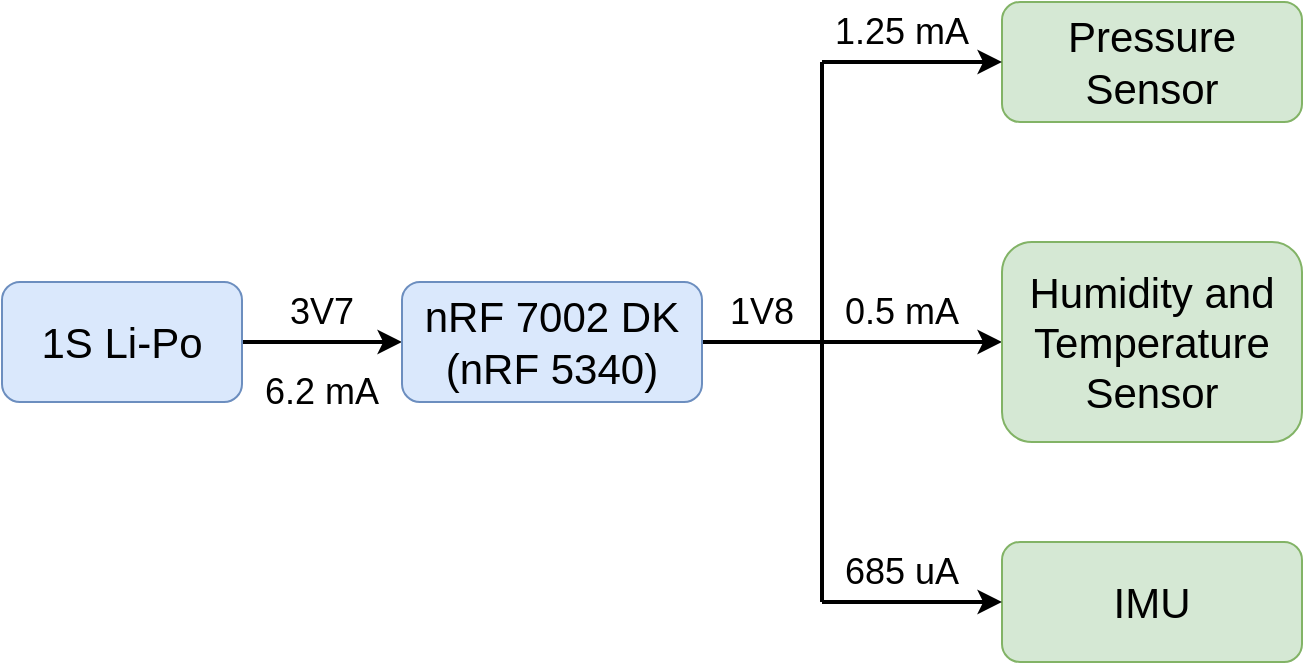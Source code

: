 <mxfile version="28.2.5">
  <diagram name="第 1 页" id="E2O9zqp3i6Xpa0Hee3S6">
    <mxGraphModel dx="1630" dy="1140" grid="1" gridSize="10" guides="1" tooltips="1" connect="1" arrows="1" fold="1" page="1" pageScale="1" pageWidth="827" pageHeight="1169" math="0" shadow="0">
      <root>
        <mxCell id="0" />
        <mxCell id="1" parent="0" />
        <mxCell id="bbcPa2-DJn3oHMA3QkiS-9" value="" style="edgeStyle=orthogonalEdgeStyle;rounded=0;orthogonalLoop=1;jettySize=auto;html=1;startSize=11;strokeWidth=2;" edge="1" parent="1" source="bbcPa2-DJn3oHMA3QkiS-1" target="bbcPa2-DJn3oHMA3QkiS-2">
          <mxGeometry relative="1" as="geometry" />
        </mxCell>
        <mxCell id="bbcPa2-DJn3oHMA3QkiS-1" value="&lt;font style=&quot;font-size: 21px;&quot;&gt;1S Li-Po&lt;/font&gt;" style="rounded=1;whiteSpace=wrap;html=1;fillColor=#dae8fc;strokeColor=#6c8ebf;" vertex="1" parent="1">
          <mxGeometry x="30" y="220" width="120" height="60" as="geometry" />
        </mxCell>
        <mxCell id="bbcPa2-DJn3oHMA3QkiS-10" value="" style="edgeStyle=orthogonalEdgeStyle;rounded=0;orthogonalLoop=1;jettySize=auto;html=1;startSize=11;strokeWidth=2;" edge="1" parent="1" source="bbcPa2-DJn3oHMA3QkiS-2" target="bbcPa2-DJn3oHMA3QkiS-5">
          <mxGeometry relative="1" as="geometry" />
        </mxCell>
        <mxCell id="bbcPa2-DJn3oHMA3QkiS-2" value="&lt;font style=&quot;font-size: 21px;&quot;&gt;nRF 7002 DK&lt;/font&gt;&lt;div&gt;&lt;font style=&quot;font-size: 21px;&quot;&gt;(nRF 5340)&lt;/font&gt;&lt;/div&gt;" style="rounded=1;whiteSpace=wrap;html=1;fillColor=#dae8fc;strokeColor=#6c8ebf;" vertex="1" parent="1">
          <mxGeometry x="230" y="220" width="150" height="60" as="geometry" />
        </mxCell>
        <mxCell id="bbcPa2-DJn3oHMA3QkiS-3" value="&lt;span style=&quot;font-size: 21px;&quot;&gt;Pressure Sensor&lt;/span&gt;" style="rounded=1;whiteSpace=wrap;html=1;fillColor=#d5e8d4;strokeColor=#82b366;" vertex="1" parent="1">
          <mxGeometry x="530" y="80" width="150" height="60" as="geometry" />
        </mxCell>
        <mxCell id="bbcPa2-DJn3oHMA3QkiS-5" value="&lt;font style=&quot;font-size: 21px;&quot;&gt;Humidity and Temperature Sensor&lt;/font&gt;" style="rounded=1;whiteSpace=wrap;html=1;fillColor=#d5e8d4;strokeColor=#82b366;" vertex="1" parent="1">
          <mxGeometry x="530" y="200" width="150" height="100" as="geometry" />
        </mxCell>
        <mxCell id="bbcPa2-DJn3oHMA3QkiS-8" value="&lt;div&gt;&lt;span style=&quot;font-size: 21px; background-color: transparent; color: light-dark(rgb(0, 0, 0), rgb(255, 255, 255));&quot;&gt;IMU&lt;/span&gt;&lt;/div&gt;" style="rounded=1;whiteSpace=wrap;html=1;fillColor=#d5e8d4;strokeColor=#82b366;" vertex="1" parent="1">
          <mxGeometry x="530" y="350" width="150" height="60" as="geometry" />
        </mxCell>
        <mxCell id="bbcPa2-DJn3oHMA3QkiS-12" value="" style="endArrow=classic;html=1;rounded=0;entryX=0;entryY=0.5;entryDx=0;entryDy=0;startSize=11;strokeWidth=2;" edge="1" parent="1" target="bbcPa2-DJn3oHMA3QkiS-3">
          <mxGeometry width="50" height="50" relative="1" as="geometry">
            <mxPoint x="440" y="110" as="sourcePoint" />
            <mxPoint x="440" y="240" as="targetPoint" />
            <Array as="points">
              <mxPoint x="460" y="110" />
            </Array>
          </mxGeometry>
        </mxCell>
        <mxCell id="bbcPa2-DJn3oHMA3QkiS-13" value="" style="endArrow=classic;html=1;rounded=0;entryX=0;entryY=0.5;entryDx=0;entryDy=0;startSize=11;strokeWidth=2;" edge="1" parent="1" target="bbcPa2-DJn3oHMA3QkiS-8">
          <mxGeometry width="50" height="50" relative="1" as="geometry">
            <mxPoint x="440" y="380" as="sourcePoint" />
            <mxPoint x="440" y="240" as="targetPoint" />
          </mxGeometry>
        </mxCell>
        <mxCell id="bbcPa2-DJn3oHMA3QkiS-14" value="&lt;font style=&quot;font-size: 18px;&quot;&gt;3V7&lt;/font&gt;" style="text;html=1;align=center;verticalAlign=middle;whiteSpace=wrap;rounded=0;" vertex="1" parent="1">
          <mxGeometry x="160" y="220" width="60" height="30" as="geometry" />
        </mxCell>
        <mxCell id="bbcPa2-DJn3oHMA3QkiS-15" value="" style="endArrow=none;html=1;rounded=0;startSize=11;strokeWidth=2;" edge="1" parent="1">
          <mxGeometry width="50" height="50" relative="1" as="geometry">
            <mxPoint x="440" y="110" as="sourcePoint" />
            <mxPoint x="440" y="250" as="targetPoint" />
          </mxGeometry>
        </mxCell>
        <mxCell id="bbcPa2-DJn3oHMA3QkiS-16" value="" style="endArrow=none;html=1;rounded=0;startSize=11;strokeWidth=2;" edge="1" parent="1">
          <mxGeometry width="50" height="50" relative="1" as="geometry">
            <mxPoint x="440" y="250" as="sourcePoint" />
            <mxPoint x="440" y="380" as="targetPoint" />
          </mxGeometry>
        </mxCell>
        <mxCell id="bbcPa2-DJn3oHMA3QkiS-17" value="&lt;font style=&quot;font-size: 18px;&quot;&gt;1V8&lt;/font&gt;" style="text;html=1;align=center;verticalAlign=middle;whiteSpace=wrap;rounded=0;" vertex="1" parent="1">
          <mxGeometry x="380" y="220" width="60" height="30" as="geometry" />
        </mxCell>
        <mxCell id="bbcPa2-DJn3oHMA3QkiS-18" value="&lt;font style=&quot;font-size: 18px;&quot;&gt;1.25 mA&lt;/font&gt;" style="text;html=1;align=center;verticalAlign=middle;whiteSpace=wrap;rounded=0;" vertex="1" parent="1">
          <mxGeometry x="440" y="80" width="80" height="30" as="geometry" />
        </mxCell>
        <mxCell id="bbcPa2-DJn3oHMA3QkiS-19" value="&lt;font style=&quot;font-size: 18px;&quot;&gt;0.5 mA&lt;/font&gt;" style="text;html=1;align=center;verticalAlign=middle;whiteSpace=wrap;rounded=0;" vertex="1" parent="1">
          <mxGeometry x="440" y="220" width="80" height="30" as="geometry" />
        </mxCell>
        <mxCell id="bbcPa2-DJn3oHMA3QkiS-20" value="&lt;font style=&quot;font-size: 18px;&quot;&gt;685 uA&lt;/font&gt;" style="text;html=1;align=center;verticalAlign=middle;whiteSpace=wrap;rounded=0;" vertex="1" parent="1">
          <mxGeometry x="440" y="350" width="80" height="30" as="geometry" />
        </mxCell>
        <mxCell id="bbcPa2-DJn3oHMA3QkiS-21" value="&lt;font style=&quot;font-size: 18px;&quot;&gt;6.2 mA&lt;/font&gt;" style="text;html=1;align=center;verticalAlign=middle;whiteSpace=wrap;rounded=0;" vertex="1" parent="1">
          <mxGeometry x="160" y="260" width="60" height="30" as="geometry" />
        </mxCell>
      </root>
    </mxGraphModel>
  </diagram>
</mxfile>
